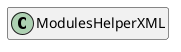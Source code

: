 @startuml
set namespaceSeparator \\
hide members
hide << alias >> circle

class ModulesHelperXML
@enduml
